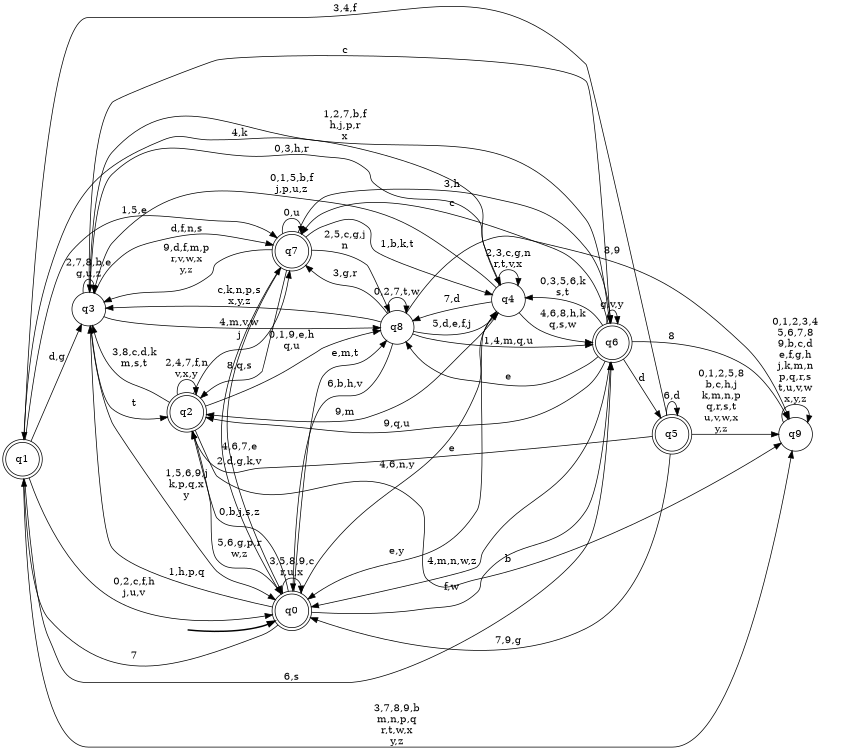 digraph BlueStar {
__start0 [style = invis, shape = none, label = "", width = 0, height = 0];

rankdir=LR;
size="8,5";

s0 [style="rounded,filled", color="black", fillcolor="white" shape="doublecircle", label="q0"];
s1 [style="rounded,filled", color="black", fillcolor="white" shape="doublecircle", label="q1"];
s2 [style="rounded,filled", color="black", fillcolor="white" shape="doublecircle", label="q2"];
s3 [style="filled", color="black", fillcolor="white" shape="circle", label="q3"];
s4 [style="filled", color="black", fillcolor="white" shape="circle", label="q4"];
s5 [style="rounded,filled", color="black", fillcolor="white" shape="doublecircle", label="q5"];
s6 [style="rounded,filled", color="black", fillcolor="white" shape="doublecircle", label="q6"];
s7 [style="rounded,filled", color="black", fillcolor="white" shape="doublecircle", label="q7"];
s8 [style="filled", color="black", fillcolor="white" shape="circle", label="q8"];
s9 [style="filled", color="black", fillcolor="white" shape="circle", label="q9"];
subgraph cluster_main { 
	graph [pad=".75", ranksep="0.15", nodesep="0.15"];
	 style=invis; 
	__start0 -> s0 [penwidth=2];
}
s0 -> s0 [label="3,5,8,9,c\nr,u,x"];
s0 -> s1 [label="7"];
s0 -> s2 [label="0,b,j,s,z"];
s0 -> s3 [label="1,h,p,q"];
s0 -> s4 [label="4,6,n,y"];
s0 -> s6 [label="f,w"];
s0 -> s7 [label="2,d,g,k,v"];
s0 -> s8 [label="e,m,t"];
s1 -> s0 [label="0,2,c,f,h\nj,u,v"];
s1 -> s3 [label="d,g"];
s1 -> s4 [label="4,k"];
s1 -> s6 [label="6,s"];
s1 -> s7 [label="1,5,e"];
s1 -> s9 [label="3,7,8,9,b\nm,n,p,q\nr,t,w,x\ny,z"];
s2 -> s0 [label="5,6,g,p,r\nw,z"];
s2 -> s2 [label="2,4,7,f,n\nv,x,y"];
s2 -> s3 [label="3,8,c,d,k\nm,s,t"];
s2 -> s7 [label="j"];
s2 -> s8 [label="0,1,9,e,h\nq,u"];
s2 -> s9 [label="b"];
s3 -> s0 [label="1,5,6,9,j\nk,p,q,x\ny"];
s3 -> s2 [label="t"];
s3 -> s3 [label="2,7,8,b,e\ng,u,z"];
s3 -> s4 [label="0,3,h,r"];
s3 -> s6 [label="c"];
s3 -> s7 [label="d,f,n,s"];
s3 -> s8 [label="4,m,v,w"];
s4 -> s0 [label="e,y"];
s4 -> s2 [label="9,m"];
s4 -> s3 [label="0,1,5,b,f\nj,p,u,z"];
s4 -> s4 [label="2,3,c,g,n\nr,t,v,x"];
s4 -> s6 [label="4,6,8,h,k\nq,s,w"];
s4 -> s8 [label="7,d"];
s5 -> s0 [label="7,9,g"];
s5 -> s1 [label="3,4,f"];
s5 -> s2 [label="e"];
s5 -> s5 [label="6,d"];
s5 -> s9 [label="0,1,2,5,8\nb,c,h,j\nk,m,n,p\nq,r,s,t\nu,v,w,x\ny,z"];
s6 -> s0 [label="4,m,n,w,z"];
s6 -> s2 [label="9,q,u"];
s6 -> s3 [label="1,2,7,b,f\nh,j,p,r\nx"];
s6 -> s4 [label="0,3,5,6,k\ns,t"];
s6 -> s5 [label="d"];
s6 -> s6 [label="g,v,y"];
s6 -> s7 [label="c"];
s6 -> s8 [label="e"];
s6 -> s9 [label="8"];
s7 -> s0 [label="4,6,7,e"];
s7 -> s2 [label="8,q,s"];
s7 -> s3 [label="9,d,f,m,p\nr,v,w,x\ny,z"];
s7 -> s4 [label="1,b,k,t"];
s7 -> s6 [label="3,h"];
s7 -> s7 [label="0,u"];
s7 -> s8 [label="2,5,c,g,j\nn"];
s8 -> s0 [label="6,b,h,v"];
s8 -> s3 [label="c,k,n,p,s\nx,y,z"];
s8 -> s4 [label="5,d,e,f,j"];
s8 -> s6 [label="1,4,m,q,u"];
s8 -> s7 [label="3,g,r"];
s8 -> s8 [label="0,2,7,t,w"];
s8 -> s9 [label="8,9"];
s9 -> s9 [label="0,1,2,3,4\n5,6,7,8\n9,b,c,d\ne,f,g,h\nj,k,m,n\np,q,r,s\nt,u,v,w\nx,y,z"];

}